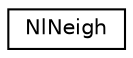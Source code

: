 digraph "Graphical Class Hierarchy"
{
 // LATEX_PDF_SIZE
  edge [fontname="Helvetica",fontsize="10",labelfontname="Helvetica",labelfontsize="10"];
  node [fontname="Helvetica",fontsize="10",shape=record];
  rankdir="LR";
  Node0 [label="NlNeigh",height=0.2,width=0.4,color="black", fillcolor="white", style="filled",URL="$classNlNeigh.html",tooltip="Wrapper around the rtnl_neigh object."];
}
